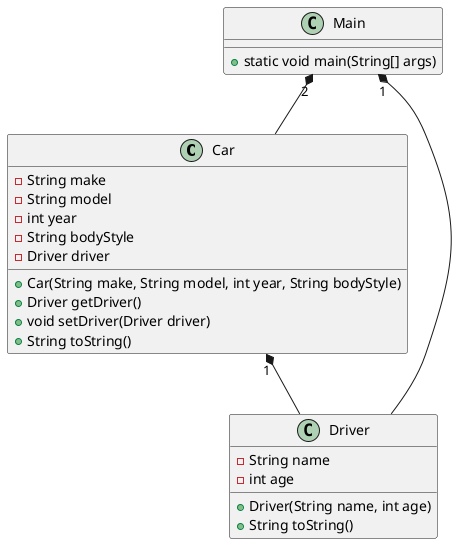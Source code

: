 @startuml
Class Car {
    - String make
    - String model
    - int year
    - String bodyStyle
    - Driver driver

    + Car(String make, String model, int year, String bodyStyle)
    + Driver getDriver()
    + void setDriver(Driver driver)
    + String toString()
}

class Driver {
    - String name
    - int age

    + Driver(String name, int age)
    + String toString()
}

class Main {
    + static void main(String[] args)
}

Main "2" *-- Car
Main "1" *-- Driver
Car "1" *-- Driver
@enduml
